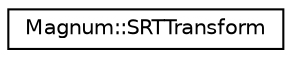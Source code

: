 digraph "圖形化之類別階層"
{
  edge [fontname="Helvetica",fontsize="10",labelfontname="Helvetica",labelfontsize="10"];
  node [fontname="Helvetica",fontsize="10",shape=record];
  rankdir="LR";
  Node1 [label="Magnum::SRTTransform",height=0.2,width=0.4,color="black", fillcolor="white", style="filled",URL="$class_magnum_1_1_s_r_t_transform.html"];
}
